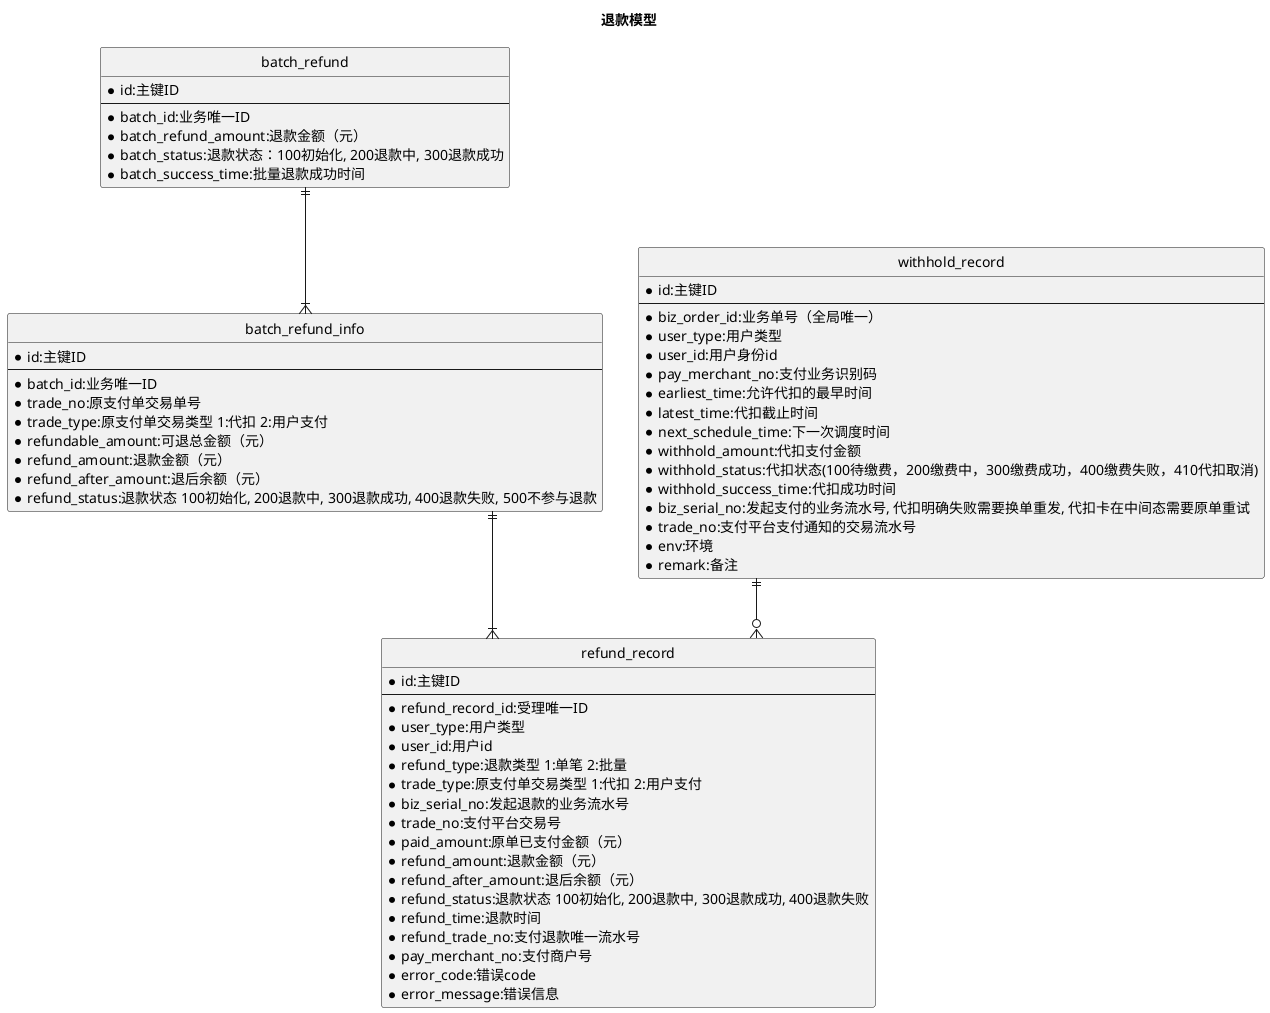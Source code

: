 @startuml

title 退款模型

'隐藏类标'
hide circle

'使用直线'
skinparam linetype ortho

entity "batch_refund" {
*id:主键ID
--
*batch_id:业务唯一ID
*batch_refund_amount:退款金额（元）
*batch_status:退款状态：100初始化, 200退款中, 300退款成功
*batch_success_time:批量退款成功时间
}

entity "batch_refund_info" {
*id:主键ID
--
*batch_id:业务唯一ID
*trade_no:原支付单交易单号
*trade_type:原支付单交易类型 1:代扣 2:用户支付
*refundable_amount:可退总金额（元）
*refund_amount:退款金额（元）
*refund_after_amount:退后余额（元）
*refund_status:退款状态 100初始化, 200退款中, 300退款成功, 400退款失败, 500不参与退款
}

entity "refund_record" {
*id:主键ID
--
*refund_record_id:受理唯一ID
*user_type:用户类型
*user_id:用户id
*refund_type:退款类型 1:单笔 2:批量
*trade_type:原支付单交易类型 1:代扣 2:用户支付
*biz_serial_no:发起退款的业务流水号
*trade_no:支付平台交易号
*paid_amount:原单已支付金额（元）
*refund_amount:退款金额（元）
*refund_after_amount:退后余额（元）
*refund_status:退款状态 100初始化, 200退款中, 300退款成功, 400退款失败
*refund_time:退款时间
*refund_trade_no:支付退款唯一流水号
*pay_merchant_no:支付商户号
*error_code:错误code
*error_message:错误信息
}

entity "withhold_record" {
*id:主键ID
--
*biz_order_id:业务单号（全局唯一）
*user_type:用户类型
*user_id:用户身份id
*pay_merchant_no:支付业务识别码
*earliest_time:允许代扣的最早时间
*latest_time:代扣截止时间
*next_schedule_time:下一次调度时间
*withhold_amount:代扣支付金额
*withhold_status:代扣状态(100待缴费，200缴费中，300缴费成功，400缴费失败，410代扣取消)
*withhold_success_time:代扣成功时间
*biz_serial_no:发起支付的业务流水号, 代扣明确失败需要换单重发, 代扣卡在中间态需要原单重试
*trade_no:支付平台支付通知的交易流水号
*env:环境
*remark:备注
}

'一对多'
batch_refund ||--|{ batch_refund_info
'一对多'
batch_refund_info ||--|{ refund_record
'一对0或多'
withhold_record ||--o{ refund_record

@enduml
